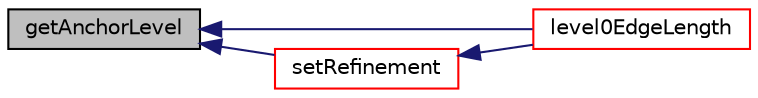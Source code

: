 digraph "getAnchorLevel"
{
  bgcolor="transparent";
  edge [fontname="Helvetica",fontsize="10",labelfontname="Helvetica",labelfontsize="10"];
  node [fontname="Helvetica",fontsize="10",shape=record];
  rankdir="LR";
  Node1 [label="getAnchorLevel",height=0.2,width=0.4,color="black", fillcolor="grey75", style="filled", fontcolor="black"];
  Node1 -> Node2 [dir="back",color="midnightblue",fontsize="10",style="solid",fontname="Helvetica"];
  Node2 [label="level0EdgeLength",height=0.2,width=0.4,color="red",URL="$a01022.html#a1d76700ce433ac0c860141db26cec53b",tooltip="Typical edge length between unrefined points. "];
  Node1 -> Node3 [dir="back",color="midnightblue",fontsize="10",style="solid",fontname="Helvetica"];
  Node3 [label="setRefinement",height=0.2,width=0.4,color="red",URL="$a01022.html#a59cb8a999be096950b6cc4f7c457426b",tooltip="Insert refinement. All selected cells will be split into 8. "];
  Node3 -> Node2 [dir="back",color="midnightblue",fontsize="10",style="solid",fontname="Helvetica"];
}
